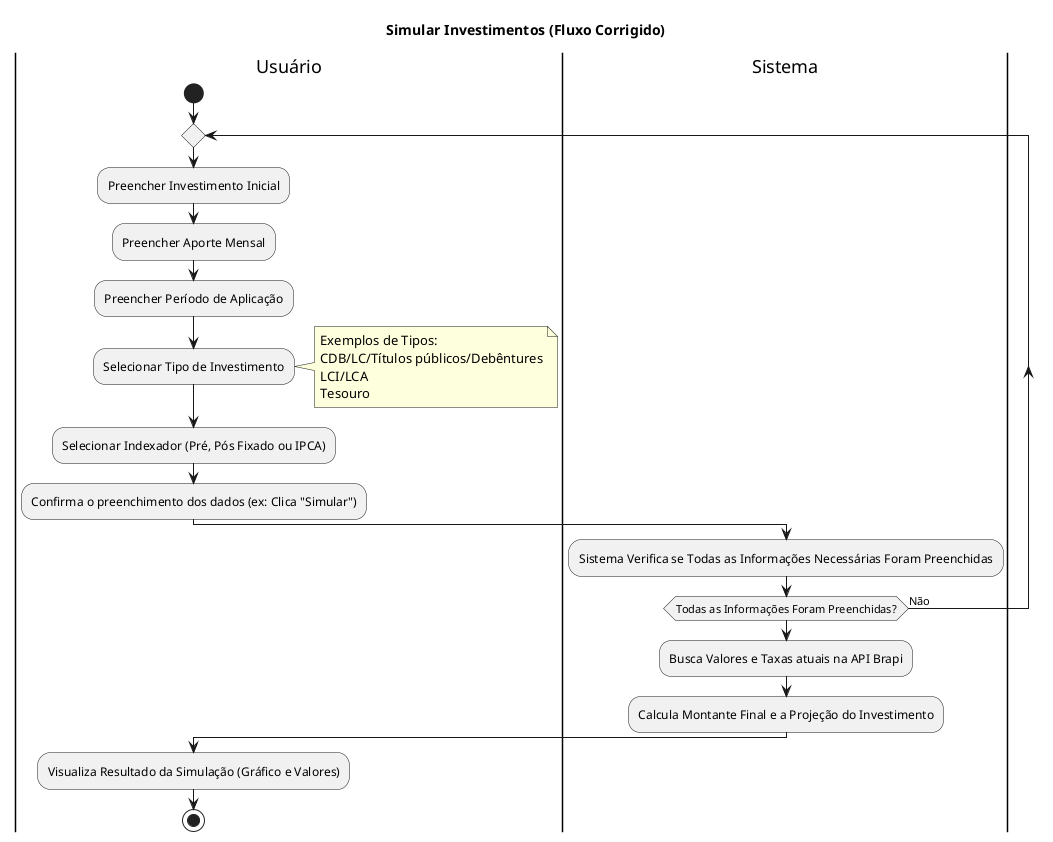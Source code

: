 @startuml

title Simular Investimentos (Fluxo Corrigido)

|Usuário|
start
repeat
    :Preencher Investimento Inicial;
    :Preencher Aporte Mensal;
    :Preencher Período de Aplicação;
    :Selecionar Tipo de Investimento;
    note right
        Exemplos de Tipos:
        CDB/LC/Títulos públicos/Debêntures
        LCI/LCA
        Tesouro
    end note
    :Selecionar Indexador (Pré, Pós Fixado ou IPCA);
    :Confirma o preenchimento dos dados (ex: Clica "Simular");
|Sistema|
    :Sistema Verifica se Todas as Informações Necessárias Foram Preenchidas;
repeat while (Todas as Informações Foram Preenchidas?) is (Não)

:Busca Valores e Taxas atuais na API Brapi;
:Calcula Montante Final e a Projeção do Investimento;
|Usuário|
:Visualiza Resultado da Simulação (Gráfico e Valores);
stop

@enduml